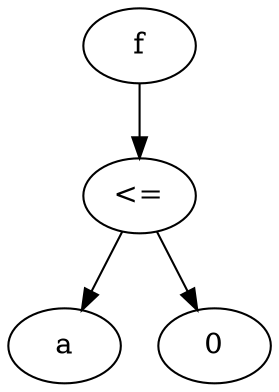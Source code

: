 digraph {
x55df6c76a8d0 -> x55df6c76a710
x55df6c76a710 -> x55df6c76a780
x55df6c76a710 -> x55df6c76a6a0
x55df6c76a8d0 [label="f"];
x55df6c76a710 [label="<="];
x55df6c76a780 [label="a"];
x55df6c76a6a0 [label="0"];
}
